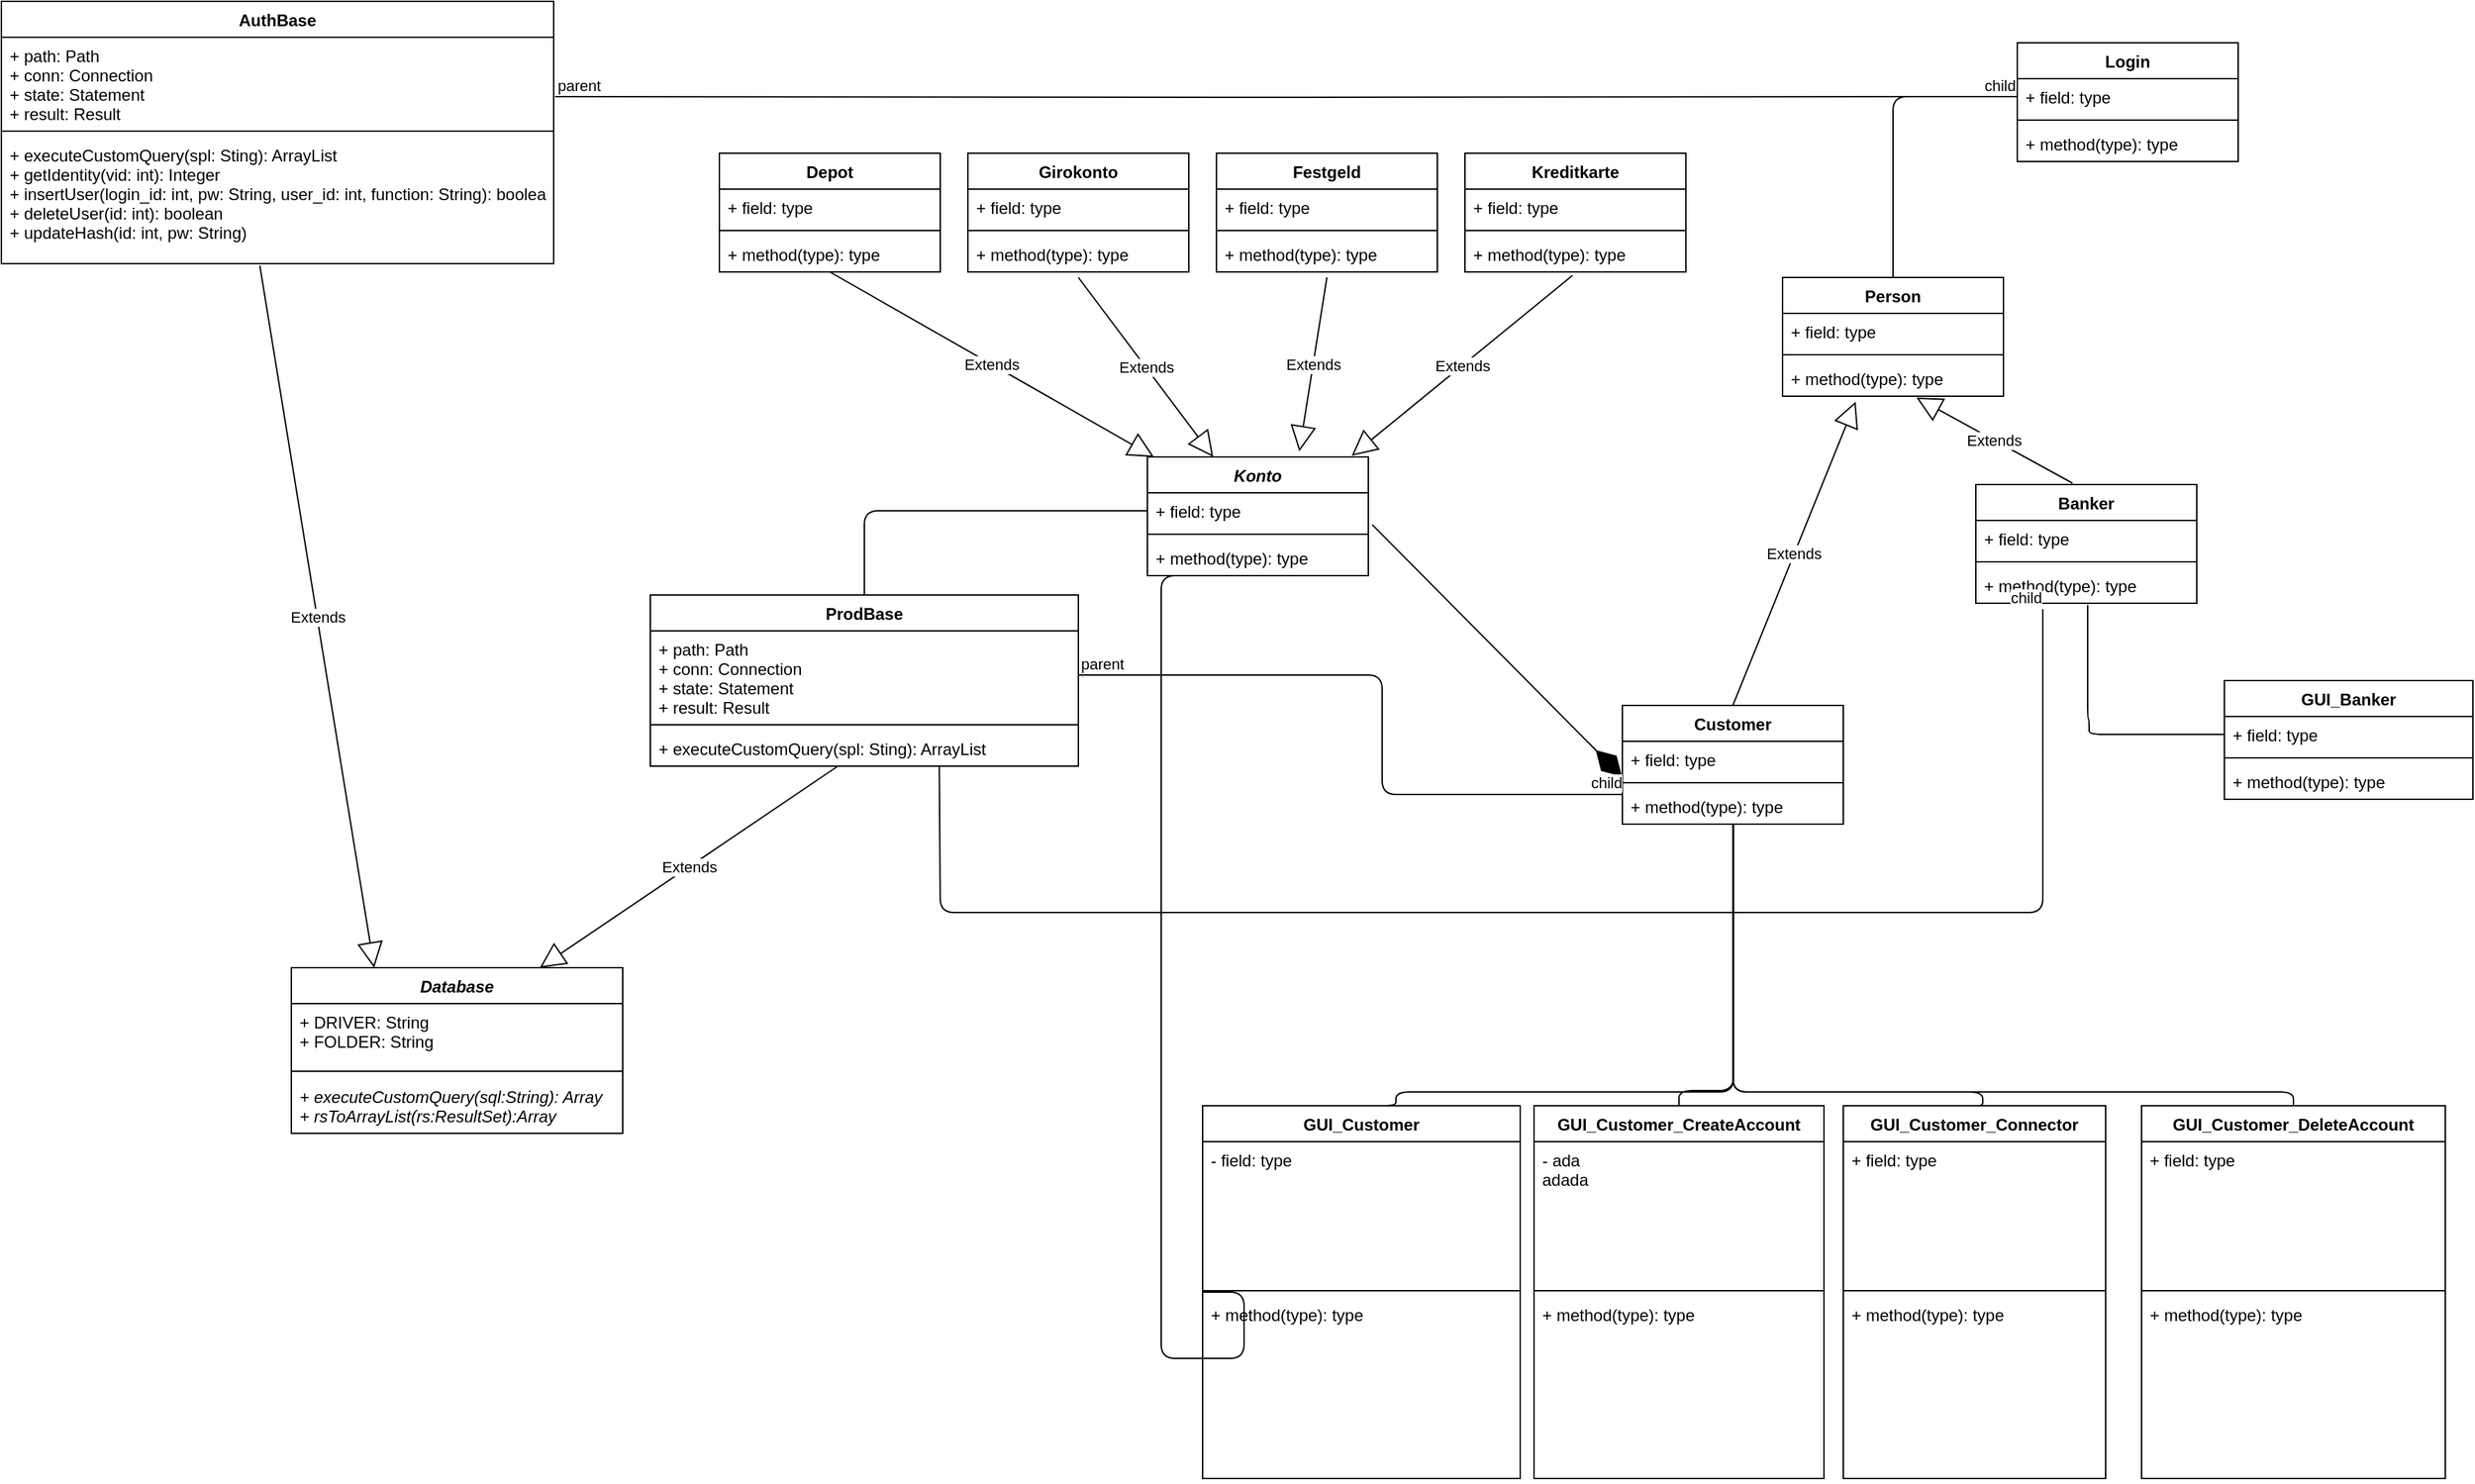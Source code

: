 <mxfile version="14.8.4" type="device"><diagram id="OcjsVt0E881S2eKmzvMx" name="Page-1"><mxGraphModel dx="3716" dy="1122" grid="1" gridSize="10" guides="1" tooltips="1" connect="1" arrows="1" fold="1" page="1" pageScale="1" pageWidth="827" pageHeight="1169" math="0" shadow="0"><root><mxCell id="0"/><mxCell id="1" parent="0"/><mxCell id="iMSS4_PhfVhYdEPTtrrA-1" value="Login" style="swimlane;fontStyle=1;align=center;verticalAlign=top;childLayout=stackLayout;horizontal=1;startSize=26;horizontalStack=0;resizeParent=1;resizeParentMax=0;resizeLast=0;collapsible=1;marginBottom=0;" parent="1" vertex="1"><mxGeometry x="300" y="80" width="160" height="86" as="geometry"/></mxCell><mxCell id="iMSS4_PhfVhYdEPTtrrA-2" value="+ field: type" style="text;strokeColor=none;fillColor=none;align=left;verticalAlign=top;spacingLeft=4;spacingRight=4;overflow=hidden;rotatable=0;points=[[0,0.5],[1,0.5]];portConstraint=eastwest;" parent="iMSS4_PhfVhYdEPTtrrA-1" vertex="1"><mxGeometry y="26" width="160" height="26" as="geometry"/></mxCell><mxCell id="iMSS4_PhfVhYdEPTtrrA-3" value="" style="line;strokeWidth=1;fillColor=none;align=left;verticalAlign=middle;spacingTop=-1;spacingLeft=3;spacingRight=3;rotatable=0;labelPosition=right;points=[];portConstraint=eastwest;" parent="iMSS4_PhfVhYdEPTtrrA-1" vertex="1"><mxGeometry y="52" width="160" height="8" as="geometry"/></mxCell><mxCell id="iMSS4_PhfVhYdEPTtrrA-4" value="+ method(type): type" style="text;strokeColor=none;fillColor=none;align=left;verticalAlign=top;spacingLeft=4;spacingRight=4;overflow=hidden;rotatable=0;points=[[0,0.5],[1,0.5]];portConstraint=eastwest;" parent="iMSS4_PhfVhYdEPTtrrA-1" vertex="1"><mxGeometry y="60" width="160" height="26" as="geometry"/></mxCell><mxCell id="iMSS4_PhfVhYdEPTtrrA-13" value="Konto" style="swimlane;fontStyle=3;align=center;verticalAlign=top;childLayout=stackLayout;horizontal=1;startSize=26;horizontalStack=0;resizeParent=1;resizeParentMax=0;resizeLast=0;collapsible=1;marginBottom=0;" parent="1" vertex="1"><mxGeometry x="-330" y="380" width="160" height="86" as="geometry"/></mxCell><mxCell id="iMSS4_PhfVhYdEPTtrrA-14" value="+ field: type" style="text;strokeColor=none;fillColor=none;align=left;verticalAlign=top;spacingLeft=4;spacingRight=4;overflow=hidden;rotatable=0;points=[[0,0.5],[1,0.5]];portConstraint=eastwest;" parent="iMSS4_PhfVhYdEPTtrrA-13" vertex="1"><mxGeometry y="26" width="160" height="26" as="geometry"/></mxCell><mxCell id="iMSS4_PhfVhYdEPTtrrA-15" value="" style="line;strokeWidth=1;fillColor=none;align=left;verticalAlign=middle;spacingTop=-1;spacingLeft=3;spacingRight=3;rotatable=0;labelPosition=right;points=[];portConstraint=eastwest;" parent="iMSS4_PhfVhYdEPTtrrA-13" vertex="1"><mxGeometry y="52" width="160" height="8" as="geometry"/></mxCell><mxCell id="iMSS4_PhfVhYdEPTtrrA-16" value="+ method(type): type" style="text;strokeColor=none;fillColor=none;align=left;verticalAlign=top;spacingLeft=4;spacingRight=4;overflow=hidden;rotatable=0;points=[[0,0.5],[1,0.5]];portConstraint=eastwest;" parent="iMSS4_PhfVhYdEPTtrrA-13" vertex="1"><mxGeometry y="60" width="160" height="26" as="geometry"/></mxCell><mxCell id="iMSS4_PhfVhYdEPTtrrA-17" value="Depot" style="swimlane;fontStyle=1;align=center;verticalAlign=top;childLayout=stackLayout;horizontal=1;startSize=26;horizontalStack=0;resizeParent=1;resizeParentMax=0;resizeLast=0;collapsible=1;marginBottom=0;" parent="1" vertex="1"><mxGeometry x="-640" y="160" width="160" height="86" as="geometry"/></mxCell><mxCell id="iMSS4_PhfVhYdEPTtrrA-18" value="+ field: type" style="text;strokeColor=none;fillColor=none;align=left;verticalAlign=top;spacingLeft=4;spacingRight=4;overflow=hidden;rotatable=0;points=[[0,0.5],[1,0.5]];portConstraint=eastwest;" parent="iMSS4_PhfVhYdEPTtrrA-17" vertex="1"><mxGeometry y="26" width="160" height="26" as="geometry"/></mxCell><mxCell id="iMSS4_PhfVhYdEPTtrrA-19" value="" style="line;strokeWidth=1;fillColor=none;align=left;verticalAlign=middle;spacingTop=-1;spacingLeft=3;spacingRight=3;rotatable=0;labelPosition=right;points=[];portConstraint=eastwest;" parent="iMSS4_PhfVhYdEPTtrrA-17" vertex="1"><mxGeometry y="52" width="160" height="8" as="geometry"/></mxCell><mxCell id="iMSS4_PhfVhYdEPTtrrA-20" value="+ method(type): type" style="text;strokeColor=none;fillColor=none;align=left;verticalAlign=top;spacingLeft=4;spacingRight=4;overflow=hidden;rotatable=0;points=[[0,0.5],[1,0.5]];portConstraint=eastwest;" parent="iMSS4_PhfVhYdEPTtrrA-17" vertex="1"><mxGeometry y="60" width="160" height="26" as="geometry"/></mxCell><mxCell id="iMSS4_PhfVhYdEPTtrrA-21" value="Festgeld" style="swimlane;fontStyle=1;align=center;verticalAlign=top;childLayout=stackLayout;horizontal=1;startSize=26;horizontalStack=0;resizeParent=1;resizeParentMax=0;resizeLast=0;collapsible=1;marginBottom=0;" parent="1" vertex="1"><mxGeometry x="-280" y="160" width="160" height="86" as="geometry"/></mxCell><mxCell id="iMSS4_PhfVhYdEPTtrrA-22" value="+ field: type" style="text;strokeColor=none;fillColor=none;align=left;verticalAlign=top;spacingLeft=4;spacingRight=4;overflow=hidden;rotatable=0;points=[[0,0.5],[1,0.5]];portConstraint=eastwest;" parent="iMSS4_PhfVhYdEPTtrrA-21" vertex="1"><mxGeometry y="26" width="160" height="26" as="geometry"/></mxCell><mxCell id="iMSS4_PhfVhYdEPTtrrA-23" value="" style="line;strokeWidth=1;fillColor=none;align=left;verticalAlign=middle;spacingTop=-1;spacingLeft=3;spacingRight=3;rotatable=0;labelPosition=right;points=[];portConstraint=eastwest;" parent="iMSS4_PhfVhYdEPTtrrA-21" vertex="1"><mxGeometry y="52" width="160" height="8" as="geometry"/></mxCell><mxCell id="iMSS4_PhfVhYdEPTtrrA-24" value="+ method(type): type" style="text;strokeColor=none;fillColor=none;align=left;verticalAlign=top;spacingLeft=4;spacingRight=4;overflow=hidden;rotatable=0;points=[[0,0.5],[1,0.5]];portConstraint=eastwest;" parent="iMSS4_PhfVhYdEPTtrrA-21" vertex="1"><mxGeometry y="60" width="160" height="26" as="geometry"/></mxCell><mxCell id="iMSS4_PhfVhYdEPTtrrA-25" value="Kreditkarte" style="swimlane;fontStyle=1;align=center;verticalAlign=top;childLayout=stackLayout;horizontal=1;startSize=26;horizontalStack=0;resizeParent=1;resizeParentMax=0;resizeLast=0;collapsible=1;marginBottom=0;" parent="1" vertex="1"><mxGeometry x="-100" y="160" width="160" height="86" as="geometry"/></mxCell><mxCell id="iMSS4_PhfVhYdEPTtrrA-104" value="Extends" style="endArrow=block;endSize=16;endFill=0;html=1;" parent="iMSS4_PhfVhYdEPTtrrA-25" edge="1"><mxGeometry width="160" relative="1" as="geometry"><mxPoint x="-100" y="90" as="sourcePoint"/><mxPoint x="-120" y="216" as="targetPoint"/></mxGeometry></mxCell><mxCell id="iMSS4_PhfVhYdEPTtrrA-26" value="+ field: type" style="text;strokeColor=none;fillColor=none;align=left;verticalAlign=top;spacingLeft=4;spacingRight=4;overflow=hidden;rotatable=0;points=[[0,0.5],[1,0.5]];portConstraint=eastwest;" parent="iMSS4_PhfVhYdEPTtrrA-25" vertex="1"><mxGeometry y="26" width="160" height="26" as="geometry"/></mxCell><mxCell id="iMSS4_PhfVhYdEPTtrrA-27" value="" style="line;strokeWidth=1;fillColor=none;align=left;verticalAlign=middle;spacingTop=-1;spacingLeft=3;spacingRight=3;rotatable=0;labelPosition=right;points=[];portConstraint=eastwest;" parent="iMSS4_PhfVhYdEPTtrrA-25" vertex="1"><mxGeometry y="52" width="160" height="8" as="geometry"/></mxCell><mxCell id="iMSS4_PhfVhYdEPTtrrA-28" value="+ method(type): type" style="text;strokeColor=none;fillColor=none;align=left;verticalAlign=top;spacingLeft=4;spacingRight=4;overflow=hidden;rotatable=0;points=[[0,0.5],[1,0.5]];portConstraint=eastwest;" parent="iMSS4_PhfVhYdEPTtrrA-25" vertex="1"><mxGeometry y="60" width="160" height="26" as="geometry"/></mxCell><mxCell id="iMSS4_PhfVhYdEPTtrrA-29" value="Database" style="swimlane;fontStyle=3;align=center;verticalAlign=top;childLayout=stackLayout;horizontal=1;startSize=26;horizontalStack=0;resizeParent=1;resizeParentMax=0;resizeLast=0;collapsible=1;marginBottom=0;" parent="1" vertex="1"><mxGeometry x="-950" y="750" width="240" height="120" as="geometry"/></mxCell><mxCell id="iMSS4_PhfVhYdEPTtrrA-30" value="+ DRIVER: String&#10;+ FOLDER: String" style="text;strokeColor=none;fillColor=none;align=left;verticalAlign=top;spacingLeft=4;spacingRight=4;overflow=hidden;rotatable=0;points=[[0,0.5],[1,0.5]];portConstraint=eastwest;" parent="iMSS4_PhfVhYdEPTtrrA-29" vertex="1"><mxGeometry y="26" width="240" height="44" as="geometry"/></mxCell><mxCell id="iMSS4_PhfVhYdEPTtrrA-31" value="" style="line;strokeWidth=1;fillColor=none;align=left;verticalAlign=middle;spacingTop=-1;spacingLeft=3;spacingRight=3;rotatable=0;labelPosition=right;points=[];portConstraint=eastwest;" parent="iMSS4_PhfVhYdEPTtrrA-29" vertex="1"><mxGeometry y="70" width="240" height="10" as="geometry"/></mxCell><mxCell id="iMSS4_PhfVhYdEPTtrrA-32" value="+ executeCustomQuery(sql:String): Array&#10;+ rsToArrayList(rs:ResultSet):Array&#10;" style="text;strokeColor=none;fillColor=none;align=left;verticalAlign=top;spacingLeft=4;spacingRight=4;overflow=hidden;rotatable=0;points=[[0,0.5],[1,0.5]];portConstraint=eastwest;fontStyle=2" parent="iMSS4_PhfVhYdEPTtrrA-29" vertex="1"><mxGeometry y="80" width="240" height="40" as="geometry"/></mxCell><mxCell id="iMSS4_PhfVhYdEPTtrrA-33" value="ProdBase" style="swimlane;fontStyle=1;align=center;verticalAlign=top;childLayout=stackLayout;horizontal=1;startSize=26;horizontalStack=0;resizeParent=1;resizeParentMax=0;resizeLast=0;collapsible=1;marginBottom=0;" parent="1" vertex="1"><mxGeometry x="-690" y="480" width="310" height="124" as="geometry"/></mxCell><mxCell id="iMSS4_PhfVhYdEPTtrrA-34" value="+ path: Path&#10;+ conn: Connection&#10;+ state: Statement&#10;+ result: Result" style="text;strokeColor=none;fillColor=none;align=left;verticalAlign=top;spacingLeft=4;spacingRight=4;overflow=hidden;rotatable=0;points=[[0,0.5],[1,0.5]];portConstraint=eastwest;" parent="iMSS4_PhfVhYdEPTtrrA-33" vertex="1"><mxGeometry y="26" width="310" height="64" as="geometry"/></mxCell><mxCell id="iMSS4_PhfVhYdEPTtrrA-35" value="" style="line;strokeWidth=1;fillColor=none;align=left;verticalAlign=middle;spacingTop=-1;spacingLeft=3;spacingRight=3;rotatable=0;labelPosition=right;points=[];portConstraint=eastwest;" parent="iMSS4_PhfVhYdEPTtrrA-33" vertex="1"><mxGeometry y="90" width="310" height="8" as="geometry"/></mxCell><mxCell id="iMSS4_PhfVhYdEPTtrrA-36" value="+ executeCustomQuery(spl: Sting): ArrayList" style="text;strokeColor=none;fillColor=none;align=left;verticalAlign=top;spacingLeft=4;spacingRight=4;overflow=hidden;rotatable=0;points=[[0,0.5],[1,0.5]];portConstraint=eastwest;" parent="iMSS4_PhfVhYdEPTtrrA-33" vertex="1"><mxGeometry y="98" width="310" height="26" as="geometry"/></mxCell><mxCell id="iMSS4_PhfVhYdEPTtrrA-37" value="AuthBase" style="swimlane;fontStyle=1;align=center;verticalAlign=top;childLayout=stackLayout;horizontal=1;startSize=26;horizontalStack=0;resizeParent=1;resizeParentMax=0;resizeLast=0;collapsible=1;marginBottom=0;" parent="1" vertex="1"><mxGeometry x="-1160" y="50" width="400" height="190" as="geometry"/></mxCell><mxCell id="iMSS4_PhfVhYdEPTtrrA-38" value="+ path: Path&#10;+ conn: Connection&#10;+ state: Statement&#10;+ result: Result" style="text;strokeColor=none;fillColor=none;align=left;verticalAlign=top;spacingLeft=4;spacingRight=4;overflow=hidden;rotatable=0;points=[[0,0.5],[1,0.5]];portConstraint=eastwest;" parent="iMSS4_PhfVhYdEPTtrrA-37" vertex="1"><mxGeometry y="26" width="400" height="64" as="geometry"/></mxCell><mxCell id="iMSS4_PhfVhYdEPTtrrA-39" value="" style="line;strokeWidth=1;fillColor=none;align=left;verticalAlign=middle;spacingTop=-1;spacingLeft=3;spacingRight=3;rotatable=0;labelPosition=right;points=[];portConstraint=eastwest;" parent="iMSS4_PhfVhYdEPTtrrA-37" vertex="1"><mxGeometry y="90" width="400" height="8" as="geometry"/></mxCell><mxCell id="iMSS4_PhfVhYdEPTtrrA-40" value="+ executeCustomQuery(spl: Sting): ArrayList&#10;+ getIdentity(vid: int): Integer&#10;+ insertUser(login_id: int, pw: String, user_id: int, function: String): boolean&#10;+ deleteUser(id: int): boolean&#10;+ updateHash(id: int, pw: String)&#10;&#10;" style="text;strokeColor=none;fillColor=none;align=left;verticalAlign=top;spacingLeft=4;spacingRight=4;overflow=hidden;rotatable=0;points=[[0,0.5],[1,0.5]];portConstraint=eastwest;" parent="iMSS4_PhfVhYdEPTtrrA-37" vertex="1"><mxGeometry y="98" width="400" height="92" as="geometry"/></mxCell><mxCell id="iMSS4_PhfVhYdEPTtrrA-41" value="Girokonto" style="swimlane;fontStyle=1;align=center;verticalAlign=top;childLayout=stackLayout;horizontal=1;startSize=26;horizontalStack=0;resizeParent=1;resizeParentMax=0;resizeLast=0;collapsible=1;marginBottom=0;" parent="1" vertex="1"><mxGeometry x="-460" y="160" width="160" height="86" as="geometry"/></mxCell><mxCell id="iMSS4_PhfVhYdEPTtrrA-42" value="+ field: type" style="text;strokeColor=none;fillColor=none;align=left;verticalAlign=top;spacingLeft=4;spacingRight=4;overflow=hidden;rotatable=0;points=[[0,0.5],[1,0.5]];portConstraint=eastwest;" parent="iMSS4_PhfVhYdEPTtrrA-41" vertex="1"><mxGeometry y="26" width="160" height="26" as="geometry"/></mxCell><mxCell id="iMSS4_PhfVhYdEPTtrrA-43" value="" style="line;strokeWidth=1;fillColor=none;align=left;verticalAlign=middle;spacingTop=-1;spacingLeft=3;spacingRight=3;rotatable=0;labelPosition=right;points=[];portConstraint=eastwest;" parent="iMSS4_PhfVhYdEPTtrrA-41" vertex="1"><mxGeometry y="52" width="160" height="8" as="geometry"/></mxCell><mxCell id="iMSS4_PhfVhYdEPTtrrA-44" value="+ method(type): type" style="text;strokeColor=none;fillColor=none;align=left;verticalAlign=top;spacingLeft=4;spacingRight=4;overflow=hidden;rotatable=0;points=[[0,0.5],[1,0.5]];portConstraint=eastwest;" parent="iMSS4_PhfVhYdEPTtrrA-41" vertex="1"><mxGeometry y="60" width="160" height="26" as="geometry"/></mxCell><mxCell id="iMSS4_PhfVhYdEPTtrrA-49" value="GUI_Customer_Connector" style="swimlane;fontStyle=1;align=center;verticalAlign=top;childLayout=stackLayout;horizontal=1;startSize=26;horizontalStack=0;resizeParent=1;resizeParentMax=0;resizeLast=0;collapsible=1;marginBottom=0;" parent="1" vertex="1"><mxGeometry x="174" y="850" width="190" height="270" as="geometry"/></mxCell><mxCell id="iMSS4_PhfVhYdEPTtrrA-50" value="+ field: type" style="text;strokeColor=none;fillColor=none;align=left;verticalAlign=top;spacingLeft=4;spacingRight=4;overflow=hidden;rotatable=0;points=[[0,0.5],[1,0.5]];portConstraint=eastwest;" parent="iMSS4_PhfVhYdEPTtrrA-49" vertex="1"><mxGeometry y="26" width="190" height="104" as="geometry"/></mxCell><mxCell id="iMSS4_PhfVhYdEPTtrrA-51" value="" style="line;strokeWidth=1;fillColor=none;align=left;verticalAlign=middle;spacingTop=-1;spacingLeft=3;spacingRight=3;rotatable=0;labelPosition=right;points=[];portConstraint=eastwest;" parent="iMSS4_PhfVhYdEPTtrrA-49" vertex="1"><mxGeometry y="130" width="190" height="8" as="geometry"/></mxCell><mxCell id="iMSS4_PhfVhYdEPTtrrA-52" value="+ method(type): type" style="text;strokeColor=none;fillColor=none;align=left;verticalAlign=top;spacingLeft=4;spacingRight=4;overflow=hidden;rotatable=0;points=[[0,0.5],[1,0.5]];portConstraint=eastwest;" parent="iMSS4_PhfVhYdEPTtrrA-49" vertex="1"><mxGeometry y="138" width="190" height="132" as="geometry"/></mxCell><mxCell id="iMSS4_PhfVhYdEPTtrrA-53" value="GUI_Customer" style="swimlane;fontStyle=1;align=center;verticalAlign=top;childLayout=stackLayout;horizontal=1;startSize=26;horizontalStack=0;resizeParent=1;resizeParentMax=0;resizeLast=0;collapsible=1;marginBottom=0;" parent="1" vertex="1"><mxGeometry x="-290" y="850" width="230" height="270" as="geometry"/></mxCell><mxCell id="iMSS4_PhfVhYdEPTtrrA-54" value="- field: type" style="text;strokeColor=none;fillColor=none;align=left;verticalAlign=top;spacingLeft=4;spacingRight=4;overflow=hidden;rotatable=0;points=[[0,0.5],[1,0.5]];portConstraint=eastwest;" parent="iMSS4_PhfVhYdEPTtrrA-53" vertex="1"><mxGeometry y="26" width="230" height="104" as="geometry"/></mxCell><mxCell id="iMSS4_PhfVhYdEPTtrrA-55" value="" style="line;strokeWidth=1;fillColor=none;align=left;verticalAlign=middle;spacingTop=-1;spacingLeft=3;spacingRight=3;rotatable=0;labelPosition=right;points=[];portConstraint=eastwest;" parent="iMSS4_PhfVhYdEPTtrrA-53" vertex="1"><mxGeometry y="130" width="230" height="8" as="geometry"/></mxCell><mxCell id="iMSS4_PhfVhYdEPTtrrA-56" value="+ method(type): type" style="text;strokeColor=none;fillColor=none;align=left;verticalAlign=top;spacingLeft=4;spacingRight=4;overflow=hidden;rotatable=0;points=[[0,0.5],[1,0.5]];portConstraint=eastwest;" parent="iMSS4_PhfVhYdEPTtrrA-53" vertex="1"><mxGeometry y="138" width="230" height="132" as="geometry"/></mxCell><mxCell id="iMSS4_PhfVhYdEPTtrrA-77" value="GUI_Banker" style="swimlane;fontStyle=1;align=center;verticalAlign=top;childLayout=stackLayout;horizontal=1;startSize=26;horizontalStack=0;resizeParent=1;resizeParentMax=0;resizeLast=0;collapsible=1;marginBottom=0;" parent="1" vertex="1"><mxGeometry x="450" y="542" width="180" height="86" as="geometry"/></mxCell><mxCell id="iMSS4_PhfVhYdEPTtrrA-78" value="+ field: type" style="text;strokeColor=none;fillColor=none;align=left;verticalAlign=top;spacingLeft=4;spacingRight=4;overflow=hidden;rotatable=0;points=[[0,0.5],[1,0.5]];portConstraint=eastwest;" parent="iMSS4_PhfVhYdEPTtrrA-77" vertex="1"><mxGeometry y="26" width="180" height="26" as="geometry"/></mxCell><mxCell id="iMSS4_PhfVhYdEPTtrrA-79" value="" style="line;strokeWidth=1;fillColor=none;align=left;verticalAlign=middle;spacingTop=-1;spacingLeft=3;spacingRight=3;rotatable=0;labelPosition=right;points=[];portConstraint=eastwest;" parent="iMSS4_PhfVhYdEPTtrrA-77" vertex="1"><mxGeometry y="52" width="180" height="8" as="geometry"/></mxCell><mxCell id="iMSS4_PhfVhYdEPTtrrA-80" value="+ method(type): type" style="text;strokeColor=none;fillColor=none;align=left;verticalAlign=top;spacingLeft=4;spacingRight=4;overflow=hidden;rotatable=0;points=[[0,0.5],[1,0.5]];portConstraint=eastwest;" parent="iMSS4_PhfVhYdEPTtrrA-77" vertex="1"><mxGeometry y="60" width="180" height="26" as="geometry"/></mxCell><mxCell id="iMSS4_PhfVhYdEPTtrrA-82" value="GUI_Customer_CreateAccount" style="swimlane;fontStyle=1;align=center;verticalAlign=top;childLayout=stackLayout;horizontal=1;startSize=26;horizontalStack=0;resizeParent=1;resizeParentMax=0;resizeLast=0;collapsible=1;marginBottom=0;" parent="1" vertex="1"><mxGeometry x="-50" y="850" width="210" height="270" as="geometry"/></mxCell><mxCell id="iMSS4_PhfVhYdEPTtrrA-83" value="- ada&#10;adada&#10;" style="text;strokeColor=none;fillColor=none;align=left;verticalAlign=top;spacingLeft=4;spacingRight=4;overflow=hidden;rotatable=0;points=[[0,0.5],[1,0.5]];portConstraint=eastwest;" parent="iMSS4_PhfVhYdEPTtrrA-82" vertex="1"><mxGeometry y="26" width="210" height="104" as="geometry"/></mxCell><mxCell id="iMSS4_PhfVhYdEPTtrrA-84" value="" style="line;strokeWidth=1;fillColor=none;align=left;verticalAlign=middle;spacingTop=-1;spacingLeft=3;spacingRight=3;rotatable=0;labelPosition=right;points=[];portConstraint=eastwest;" parent="iMSS4_PhfVhYdEPTtrrA-82" vertex="1"><mxGeometry y="130" width="210" height="8" as="geometry"/></mxCell><mxCell id="iMSS4_PhfVhYdEPTtrrA-85" value="+ method(type): type" style="text;strokeColor=none;fillColor=none;align=left;verticalAlign=top;spacingLeft=4;spacingRight=4;overflow=hidden;rotatable=0;points=[[0,0.5],[1,0.5]];portConstraint=eastwest;" parent="iMSS4_PhfVhYdEPTtrrA-82" vertex="1"><mxGeometry y="138" width="210" height="132" as="geometry"/></mxCell><mxCell id="iMSS4_PhfVhYdEPTtrrA-86" value="GUI_Customer_DeleteAccount" style="swimlane;fontStyle=1;align=center;verticalAlign=top;childLayout=stackLayout;horizontal=1;startSize=26;horizontalStack=0;resizeParent=1;resizeParentMax=0;resizeLast=0;collapsible=1;marginBottom=0;" parent="1" vertex="1"><mxGeometry x="390" y="850" width="220" height="270" as="geometry"/></mxCell><mxCell id="iMSS4_PhfVhYdEPTtrrA-87" value="+ field: type" style="text;strokeColor=none;fillColor=none;align=left;verticalAlign=top;spacingLeft=4;spacingRight=4;overflow=hidden;rotatable=0;points=[[0,0.5],[1,0.5]];portConstraint=eastwest;" parent="iMSS4_PhfVhYdEPTtrrA-86" vertex="1"><mxGeometry y="26" width="220" height="104" as="geometry"/></mxCell><mxCell id="iMSS4_PhfVhYdEPTtrrA-88" value="" style="line;strokeWidth=1;fillColor=none;align=left;verticalAlign=middle;spacingTop=-1;spacingLeft=3;spacingRight=3;rotatable=0;labelPosition=right;points=[];portConstraint=eastwest;" parent="iMSS4_PhfVhYdEPTtrrA-86" vertex="1"><mxGeometry y="130" width="220" height="8" as="geometry"/></mxCell><mxCell id="iMSS4_PhfVhYdEPTtrrA-89" value="+ method(type): type" style="text;strokeColor=none;fillColor=none;align=left;verticalAlign=top;spacingLeft=4;spacingRight=4;overflow=hidden;rotatable=0;points=[[0,0.5],[1,0.5]];portConstraint=eastwest;" parent="iMSS4_PhfVhYdEPTtrrA-86" vertex="1"><mxGeometry y="138" width="220" height="132" as="geometry"/></mxCell><mxCell id="iMSS4_PhfVhYdEPTtrrA-90" value="Person" style="swimlane;fontStyle=1;align=center;verticalAlign=top;childLayout=stackLayout;horizontal=1;startSize=26;horizontalStack=0;resizeParent=1;resizeParentMax=0;resizeLast=0;collapsible=1;marginBottom=0;" parent="1" vertex="1"><mxGeometry x="130" y="250" width="160" height="86" as="geometry"/></mxCell><mxCell id="iMSS4_PhfVhYdEPTtrrA-91" value="+ field: type" style="text;strokeColor=none;fillColor=none;align=left;verticalAlign=top;spacingLeft=4;spacingRight=4;overflow=hidden;rotatable=0;points=[[0,0.5],[1,0.5]];portConstraint=eastwest;" parent="iMSS4_PhfVhYdEPTtrrA-90" vertex="1"><mxGeometry y="26" width="160" height="26" as="geometry"/></mxCell><mxCell id="iMSS4_PhfVhYdEPTtrrA-92" value="" style="line;strokeWidth=1;fillColor=none;align=left;verticalAlign=middle;spacingTop=-1;spacingLeft=3;spacingRight=3;rotatable=0;labelPosition=right;points=[];portConstraint=eastwest;" parent="iMSS4_PhfVhYdEPTtrrA-90" vertex="1"><mxGeometry y="52" width="160" height="8" as="geometry"/></mxCell><mxCell id="iMSS4_PhfVhYdEPTtrrA-93" value="+ method(type): type" style="text;strokeColor=none;fillColor=none;align=left;verticalAlign=top;spacingLeft=4;spacingRight=4;overflow=hidden;rotatable=0;points=[[0,0.5],[1,0.5]];portConstraint=eastwest;" parent="iMSS4_PhfVhYdEPTtrrA-90" vertex="1"><mxGeometry y="60" width="160" height="26" as="geometry"/></mxCell><mxCell id="iMSS4_PhfVhYdEPTtrrA-94" value="Banker" style="swimlane;fontStyle=1;align=center;verticalAlign=top;childLayout=stackLayout;horizontal=1;startSize=26;horizontalStack=0;resizeParent=1;resizeParentMax=0;resizeLast=0;collapsible=1;marginBottom=0;" parent="1" vertex="1"><mxGeometry x="270" y="400" width="160" height="86" as="geometry"/></mxCell><mxCell id="iMSS4_PhfVhYdEPTtrrA-95" value="+ field: type" style="text;strokeColor=none;fillColor=none;align=left;verticalAlign=top;spacingLeft=4;spacingRight=4;overflow=hidden;rotatable=0;points=[[0,0.5],[1,0.5]];portConstraint=eastwest;" parent="iMSS4_PhfVhYdEPTtrrA-94" vertex="1"><mxGeometry y="26" width="160" height="26" as="geometry"/></mxCell><mxCell id="iMSS4_PhfVhYdEPTtrrA-96" value="" style="line;strokeWidth=1;fillColor=none;align=left;verticalAlign=middle;spacingTop=-1;spacingLeft=3;spacingRight=3;rotatable=0;labelPosition=right;points=[];portConstraint=eastwest;" parent="iMSS4_PhfVhYdEPTtrrA-94" vertex="1"><mxGeometry y="52" width="160" height="8" as="geometry"/></mxCell><mxCell id="iMSS4_PhfVhYdEPTtrrA-97" value="+ method(type): type" style="text;strokeColor=none;fillColor=none;align=left;verticalAlign=top;spacingLeft=4;spacingRight=4;overflow=hidden;rotatable=0;points=[[0,0.5],[1,0.5]];portConstraint=eastwest;" parent="iMSS4_PhfVhYdEPTtrrA-94" vertex="1"><mxGeometry y="60" width="160" height="26" as="geometry"/></mxCell><mxCell id="iMSS4_PhfVhYdEPTtrrA-98" value="Customer" style="swimlane;fontStyle=1;align=center;verticalAlign=top;childLayout=stackLayout;horizontal=1;startSize=26;horizontalStack=0;resizeParent=1;resizeParentMax=0;resizeLast=0;collapsible=1;marginBottom=0;" parent="1" vertex="1"><mxGeometry x="14" y="560" width="160" height="86" as="geometry"/></mxCell><mxCell id="iMSS4_PhfVhYdEPTtrrA-99" value="+ field: type" style="text;strokeColor=none;fillColor=none;align=left;verticalAlign=top;spacingLeft=4;spacingRight=4;overflow=hidden;rotatable=0;points=[[0,0.5],[1,0.5]];portConstraint=eastwest;" parent="iMSS4_PhfVhYdEPTtrrA-98" vertex="1"><mxGeometry y="26" width="160" height="26" as="geometry"/></mxCell><mxCell id="iMSS4_PhfVhYdEPTtrrA-100" value="" style="line;strokeWidth=1;fillColor=none;align=left;verticalAlign=middle;spacingTop=-1;spacingLeft=3;spacingRight=3;rotatable=0;labelPosition=right;points=[];portConstraint=eastwest;" parent="iMSS4_PhfVhYdEPTtrrA-98" vertex="1"><mxGeometry y="52" width="160" height="8" as="geometry"/></mxCell><mxCell id="iMSS4_PhfVhYdEPTtrrA-101" value="+ method(type): type" style="text;strokeColor=none;fillColor=none;align=left;verticalAlign=top;spacingLeft=4;spacingRight=4;overflow=hidden;rotatable=0;points=[[0,0.5],[1,0.5]];portConstraint=eastwest;" parent="iMSS4_PhfVhYdEPTtrrA-98" vertex="1"><mxGeometry y="60" width="160" height="26" as="geometry"/></mxCell><mxCell id="iMSS4_PhfVhYdEPTtrrA-105" value="Extends" style="endArrow=block;endSize=16;endFill=0;html=1;exitX=0.5;exitY=1.154;exitDx=0;exitDy=0;exitPerimeter=0;" parent="1" source="iMSS4_PhfVhYdEPTtrrA-44" target="iMSS4_PhfVhYdEPTtrrA-13" edge="1"><mxGeometry width="160" relative="1" as="geometry"><mxPoint x="-330" y="629" as="sourcePoint"/><mxPoint x="-170" y="629" as="targetPoint"/></mxGeometry></mxCell><mxCell id="iMSS4_PhfVhYdEPTtrrA-106" value="Extends" style="endArrow=block;endSize=16;endFill=0;html=1;entryX=0.925;entryY=-0.01;entryDx=0;entryDy=0;exitX=0.487;exitY=1.097;exitDx=0;exitDy=0;exitPerimeter=0;entryPerimeter=0;" parent="1" source="iMSS4_PhfVhYdEPTtrrA-28" target="iMSS4_PhfVhYdEPTtrrA-13" edge="1"><mxGeometry width="160" relative="1" as="geometry"><mxPoint x="30" y="629" as="sourcePoint"/><mxPoint x="190" y="629" as="targetPoint"/></mxGeometry></mxCell><mxCell id="iMSS4_PhfVhYdEPTtrrA-107" value="Extends" style="endArrow=block;endSize=16;endFill=0;html=1;entryX=0.75;entryY=0;entryDx=0;entryDy=0;" parent="1" source="iMSS4_PhfVhYdEPTtrrA-36" target="iMSS4_PhfVhYdEPTtrrA-29" edge="1"><mxGeometry width="160" relative="1" as="geometry"><mxPoint x="-710" y="529" as="sourcePoint"/><mxPoint x="-550" y="529" as="targetPoint"/></mxGeometry></mxCell><mxCell id="iMSS4_PhfVhYdEPTtrrA-109" value="Extends" style="endArrow=block;endSize=16;endFill=0;html=1;entryX=0.25;entryY=0;entryDx=0;entryDy=0;exitX=0.468;exitY=1.016;exitDx=0;exitDy=0;exitPerimeter=0;" parent="1" source="iMSS4_PhfVhYdEPTtrrA-40" target="iMSS4_PhfVhYdEPTtrrA-29" edge="1"><mxGeometry width="160" relative="1" as="geometry"><mxPoint x="-450" y="519" as="sourcePoint"/><mxPoint x="-290" y="519" as="targetPoint"/></mxGeometry></mxCell><mxCell id="iMSS4_PhfVhYdEPTtrrA-110" value="Extends" style="endArrow=block;endSize=16;endFill=0;html=1;entryX=0.606;entryY=1.038;entryDx=0;entryDy=0;entryPerimeter=0;" parent="1" target="iMSS4_PhfVhYdEPTtrrA-93" edge="1"><mxGeometry width="160" relative="1" as="geometry"><mxPoint x="340" y="399" as="sourcePoint"/><mxPoint x="500" y="399" as="targetPoint"/></mxGeometry></mxCell><mxCell id="iMSS4_PhfVhYdEPTtrrA-111" value="" style="endArrow=diamondThin;endFill=1;endSize=24;html=1;exitX=1.018;exitY=0.889;exitDx=0;exitDy=0;exitPerimeter=0;entryX=-0.002;entryY=0.98;entryDx=0;entryDy=0;entryPerimeter=0;" parent="1" source="iMSS4_PhfVhYdEPTtrrA-14" target="iMSS4_PhfVhYdEPTtrrA-99" edge="1"><mxGeometry width="160" relative="1" as="geometry"><mxPoint x="-10" y="352.41" as="sourcePoint"/><mxPoint x="150" y="352.41" as="targetPoint"/><Array as="points"/></mxGeometry></mxCell><mxCell id="iMSS4_PhfVhYdEPTtrrA-113" value="" style="endArrow=none;html=1;edgeStyle=orthogonalEdgeStyle;exitX=0.5;exitY=0;exitDx=0;exitDy=0;entryX=0;entryY=0.5;entryDx=0;entryDy=0;" parent="1" source="iMSS4_PhfVhYdEPTtrrA-90" target="iMSS4_PhfVhYdEPTtrrA-2" edge="1"><mxGeometry relative="1" as="geometry"><mxPoint x="260" y="228.82" as="sourcePoint"/><mxPoint x="437" y="119" as="targetPoint"/><Array as="points"><mxPoint x="210" y="119"/></Array></mxGeometry></mxCell><mxCell id="iMSS4_PhfVhYdEPTtrrA-102" value="Extends" style="endArrow=block;endSize=16;endFill=0;html=1;exitX=0.5;exitY=1;exitDx=0;exitDy=0;" parent="1" source="iMSS4_PhfVhYdEPTtrrA-17" target="iMSS4_PhfVhYdEPTtrrA-13" edge="1"><mxGeometry width="160" relative="1" as="geometry"><mxPoint x="-553" y="160" as="sourcePoint"/><mxPoint x="-380" y="-1" as="targetPoint"/></mxGeometry></mxCell><mxCell id="iMSS4_PhfVhYdEPTtrrA-103" value="Extends" style="endArrow=block;endSize=16;endFill=0;html=1;entryX=0.331;entryY=1.154;entryDx=0;entryDy=0;entryPerimeter=0;exitX=0.5;exitY=0;exitDx=0;exitDy=0;" parent="1" source="iMSS4_PhfVhYdEPTtrrA-98" target="iMSS4_PhfVhYdEPTtrrA-93" edge="1"><mxGeometry width="160" relative="1" as="geometry"><mxPoint x="174" y="400" as="sourcePoint"/><mxPoint x="334" y="400" as="targetPoint"/></mxGeometry></mxCell><mxCell id="iMSS4_PhfVhYdEPTtrrA-116" value="" style="endArrow=none;html=1;edgeStyle=orthogonalEdgeStyle;entryX=0.5;entryY=0;entryDx=0;entryDy=0;exitX=0.503;exitY=1.165;exitDx=0;exitDy=0;exitPerimeter=0;" parent="1" source="iMSS4_PhfVhYdEPTtrrA-101" target="iMSS4_PhfVhYdEPTtrrA-82" edge="1"><mxGeometry relative="1" as="geometry"><mxPoint x="174" y="602.41" as="sourcePoint"/><mxPoint x="334" y="602.41" as="targetPoint"/><Array as="points"><mxPoint x="95" y="839"/><mxPoint x="55" y="839"/></Array></mxGeometry></mxCell><mxCell id="iMSS4_PhfVhYdEPTtrrA-120" value="" style="endArrow=none;html=1;edgeStyle=orthogonalEdgeStyle;entryX=0.5;entryY=0;entryDx=0;entryDy=0;exitX=0.5;exitY=1;exitDx=0;exitDy=0;" parent="1" source="iMSS4_PhfVhYdEPTtrrA-98" target="iMSS4_PhfVhYdEPTtrrA-49" edge="1"><mxGeometry relative="1" as="geometry"><mxPoint x="94.48" y="770" as="sourcePoint"/><mxPoint x="570" y="958.71" as="targetPoint"/><Array as="points"><mxPoint x="94" y="840"/><mxPoint x="275" y="840"/></Array></mxGeometry></mxCell><mxCell id="iMSS4_PhfVhYdEPTtrrA-121" value="" style="endArrow=none;html=1;edgeStyle=orthogonalEdgeStyle;entryX=0.5;entryY=0;entryDx=0;entryDy=0;exitX=0.5;exitY=1;exitDx=0;exitDy=0;" parent="1" source="iMSS4_PhfVhYdEPTtrrA-98" target="iMSS4_PhfVhYdEPTtrrA-86" edge="1"><mxGeometry relative="1" as="geometry"><mxPoint x="94.48" y="890" as="sourcePoint"/><mxPoint x="570" y="1078.71" as="targetPoint"/><Array as="points"><mxPoint x="94" y="840"/><mxPoint x="500" y="840"/></Array></mxGeometry></mxCell><mxCell id="iMSS4_PhfVhYdEPTtrrA-122" value="" style="endArrow=none;html=1;edgeStyle=orthogonalEdgeStyle;entryX=0;entryY=0.5;entryDx=0;entryDy=0;exitX=0.5;exitY=1;exitDx=0;exitDy=0;" parent="1" target="iMSS4_PhfVhYdEPTtrrA-78" edge="1"><mxGeometry relative="1" as="geometry"><mxPoint x="351" y="487.29" as="sourcePoint"/><mxPoint x="827" y="570.0" as="targetPoint"/><Array as="points"><mxPoint x="351" y="570"/><mxPoint x="352" y="609"/></Array></mxGeometry></mxCell><mxCell id="iMSS4_PhfVhYdEPTtrrA-123" value="" style="endArrow=none;html=1;edgeStyle=orthogonalEdgeStyle;entryX=0;entryY=0.5;entryDx=0;entryDy=0;exitX=0.5;exitY=1;exitDx=0;exitDy=0;" parent="1" source="iMSS4_PhfVhYdEPTtrrA-13" target="iMSS4_PhfVhYdEPTtrrA-53" edge="1"><mxGeometry relative="1" as="geometry"><mxPoint x="-318" y="396" as="sourcePoint"/><mxPoint x="158" y="478.71" as="targetPoint"/><Array as="points"><mxPoint x="-320" y="466"/><mxPoint x="-320" y="1033"/><mxPoint x="-260" y="1033"/></Array></mxGeometry></mxCell><mxCell id="iMSS4_PhfVhYdEPTtrrA-124" value="" style="endArrow=none;html=1;edgeStyle=orthogonalEdgeStyle;entryX=0.5;entryY=0;entryDx=0;entryDy=0;" parent="1" target="iMSS4_PhfVhYdEPTtrrA-53" edge="1"><mxGeometry relative="1" as="geometry"><mxPoint x="94.48" y="646" as="sourcePoint"/><mxPoint x="-160" y="930" as="targetPoint"/><Array as="points"><mxPoint x="95" y="840"/><mxPoint x="-150" y="840"/></Array></mxGeometry></mxCell><mxCell id="iMSS4_PhfVhYdEPTtrrA-125" value="" style="endArrow=none;html=1;edgeStyle=orthogonalEdgeStyle;entryX=0;entryY=0.5;entryDx=0;entryDy=0;exitX=0.5;exitY=0;exitDx=0;exitDy=0;" parent="1" source="iMSS4_PhfVhYdEPTtrrA-33" target="iMSS4_PhfVhYdEPTtrrA-14" edge="1"><mxGeometry relative="1" as="geometry"><mxPoint x="-650" y="278.29" as="sourcePoint"/><mxPoint x="-431" y="400.0" as="targetPoint"/><Array as="points"><mxPoint x="-535" y="419"/></Array></mxGeometry></mxCell><mxCell id="iMSS4_PhfVhYdEPTtrrA-126" value="" style="endArrow=none;html=1;edgeStyle=orthogonalEdgeStyle;entryX=0;entryY=0.5;entryDx=0;entryDy=0;" parent="1" target="iMSS4_PhfVhYdEPTtrrA-2" edge="1"><mxGeometry relative="1" as="geometry"><mxPoint x="-759" y="119" as="sourcePoint"/><mxPoint x="-470" y="66.29" as="targetPoint"/></mxGeometry></mxCell><mxCell id="iMSS4_PhfVhYdEPTtrrA-127" value="parent" style="edgeLabel;resizable=0;html=1;align=left;verticalAlign=bottom;" parent="iMSS4_PhfVhYdEPTtrrA-126" connectable="0" vertex="1"><mxGeometry x="-1" relative="1" as="geometry"/></mxCell><mxCell id="iMSS4_PhfVhYdEPTtrrA-128" value="child" style="edgeLabel;resizable=0;html=1;align=right;verticalAlign=bottom;" parent="iMSS4_PhfVhYdEPTtrrA-126" connectable="0" vertex="1"><mxGeometry x="1" relative="1" as="geometry"/></mxCell><mxCell id="iMSS4_PhfVhYdEPTtrrA-130" value="" style="endArrow=none;html=1;edgeStyle=orthogonalEdgeStyle;entryX=0;entryY=0.75;entryDx=0;entryDy=0;exitX=1;exitY=0.5;exitDx=0;exitDy=0;" parent="1" source="iMSS4_PhfVhYdEPTtrrA-34" target="iMSS4_PhfVhYdEPTtrrA-98" edge="1"><mxGeometry relative="1" as="geometry"><mxPoint x="-430" y="562.29" as="sourcePoint"/><mxPoint x="-270" y="562.29" as="targetPoint"/><Array as="points"><mxPoint x="-160" y="538"/><mxPoint x="-160" y="625"/></Array></mxGeometry></mxCell><mxCell id="iMSS4_PhfVhYdEPTtrrA-131" value="parent" style="edgeLabel;resizable=0;html=1;align=left;verticalAlign=bottom;" parent="iMSS4_PhfVhYdEPTtrrA-130" connectable="0" vertex="1"><mxGeometry x="-1" relative="1" as="geometry"/></mxCell><mxCell id="iMSS4_PhfVhYdEPTtrrA-132" value="child" style="edgeLabel;resizable=0;html=1;align=right;verticalAlign=bottom;" parent="iMSS4_PhfVhYdEPTtrrA-130" connectable="0" vertex="1"><mxGeometry x="1" relative="1" as="geometry"/></mxCell><mxCell id="iMSS4_PhfVhYdEPTtrrA-133" value="" style="endArrow=none;html=1;edgeStyle=orthogonalEdgeStyle;entryX=0.303;entryY=1.165;entryDx=0;entryDy=0;entryPerimeter=0;exitX=0.675;exitY=0.977;exitDx=0;exitDy=0;exitPerimeter=0;" parent="1" source="iMSS4_PhfVhYdEPTtrrA-36" target="iMSS4_PhfVhYdEPTtrrA-97" edge="1"><mxGeometry relative="1" as="geometry"><mxPoint x="-480" y="608" as="sourcePoint"/><mxPoint x="50" y="730" as="targetPoint"/><Array as="points"><mxPoint x="-481" y="608"/><mxPoint x="-480" y="608"/><mxPoint x="-480" y="710"/><mxPoint x="319" y="710"/></Array></mxGeometry></mxCell><mxCell id="iMSS4_PhfVhYdEPTtrrA-135" value="child" style="edgeLabel;resizable=0;html=1;align=right;verticalAlign=bottom;" parent="iMSS4_PhfVhYdEPTtrrA-133" connectable="0" vertex="1"><mxGeometry x="1" relative="1" as="geometry"/></mxCell></root></mxGraphModel></diagram></mxfile>